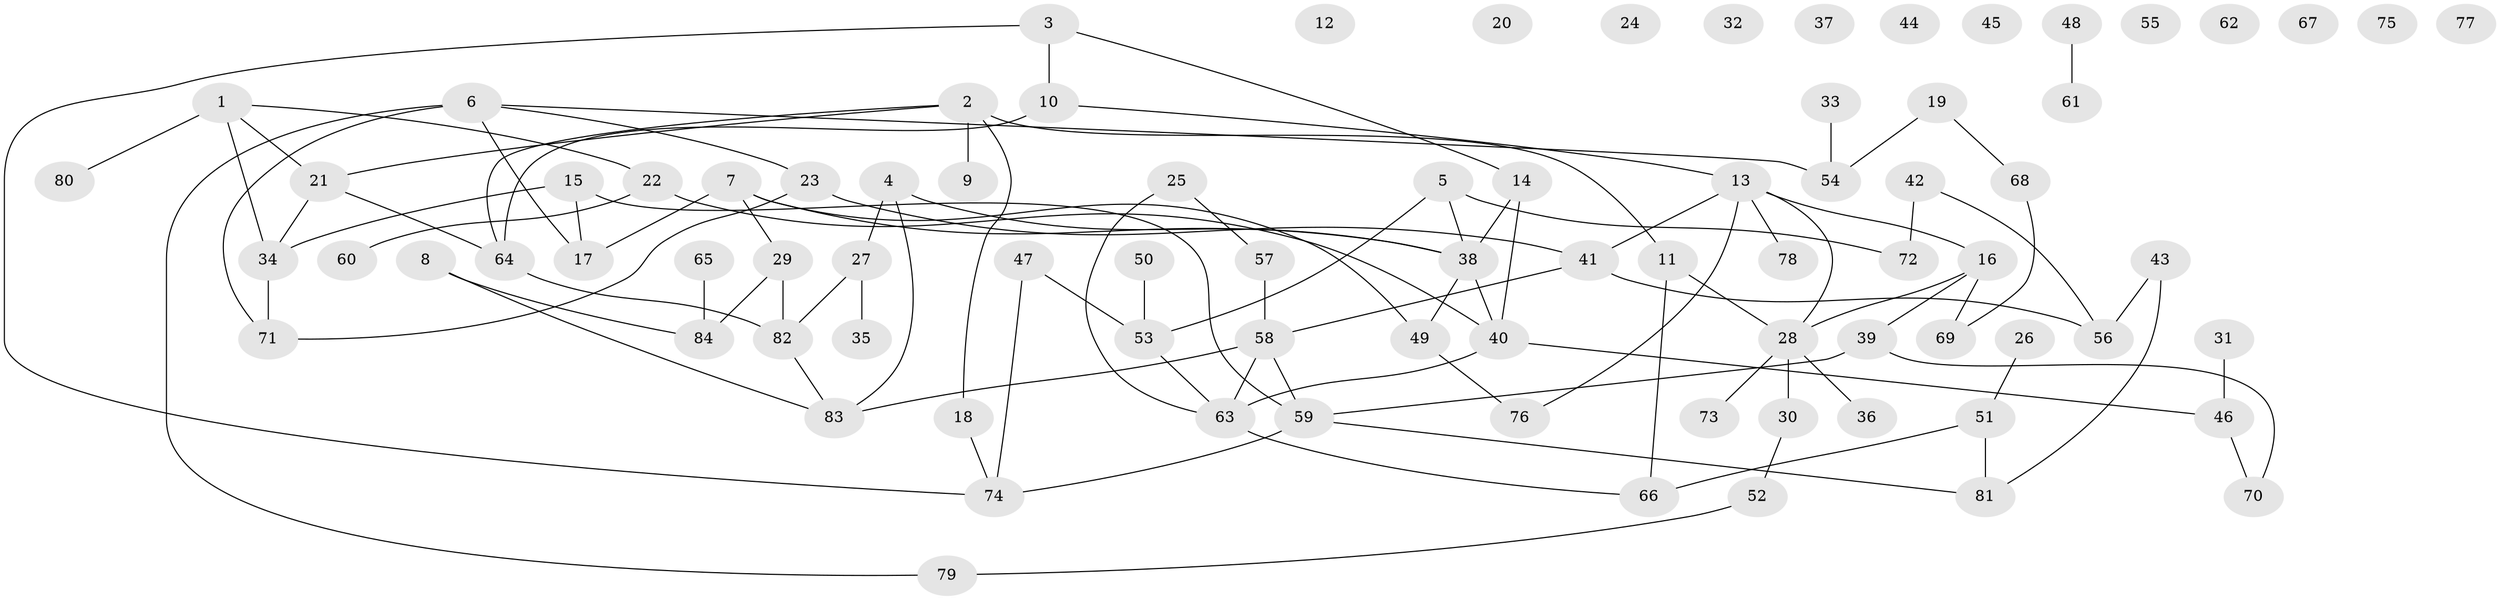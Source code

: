 // Generated by graph-tools (version 1.1) at 2025/25/03/09/25 03:25:24]
// undirected, 84 vertices, 102 edges
graph export_dot {
graph [start="1"]
  node [color=gray90,style=filled];
  1;
  2;
  3;
  4;
  5;
  6;
  7;
  8;
  9;
  10;
  11;
  12;
  13;
  14;
  15;
  16;
  17;
  18;
  19;
  20;
  21;
  22;
  23;
  24;
  25;
  26;
  27;
  28;
  29;
  30;
  31;
  32;
  33;
  34;
  35;
  36;
  37;
  38;
  39;
  40;
  41;
  42;
  43;
  44;
  45;
  46;
  47;
  48;
  49;
  50;
  51;
  52;
  53;
  54;
  55;
  56;
  57;
  58;
  59;
  60;
  61;
  62;
  63;
  64;
  65;
  66;
  67;
  68;
  69;
  70;
  71;
  72;
  73;
  74;
  75;
  76;
  77;
  78;
  79;
  80;
  81;
  82;
  83;
  84;
  1 -- 21;
  1 -- 22;
  1 -- 34;
  1 -- 80;
  2 -- 9;
  2 -- 11;
  2 -- 18;
  2 -- 21;
  2 -- 64;
  3 -- 10;
  3 -- 14;
  3 -- 74;
  4 -- 27;
  4 -- 38;
  4 -- 83;
  5 -- 38;
  5 -- 53;
  5 -- 72;
  6 -- 17;
  6 -- 23;
  6 -- 54;
  6 -- 71;
  6 -- 79;
  7 -- 17;
  7 -- 29;
  7 -- 38;
  7 -- 49;
  8 -- 83;
  8 -- 84;
  10 -- 13;
  10 -- 64;
  11 -- 28;
  11 -- 66;
  13 -- 16;
  13 -- 28;
  13 -- 41;
  13 -- 76;
  13 -- 78;
  14 -- 38;
  14 -- 40;
  15 -- 17;
  15 -- 34;
  15 -- 59;
  16 -- 28;
  16 -- 39;
  16 -- 69;
  18 -- 74;
  19 -- 54;
  19 -- 68;
  21 -- 34;
  21 -- 64;
  22 -- 40;
  22 -- 60;
  23 -- 41;
  23 -- 71;
  25 -- 57;
  25 -- 63;
  26 -- 51;
  27 -- 35;
  27 -- 82;
  28 -- 30;
  28 -- 36;
  28 -- 73;
  29 -- 82;
  29 -- 84;
  30 -- 52;
  31 -- 46;
  33 -- 54;
  34 -- 71;
  38 -- 40;
  38 -- 49;
  39 -- 59;
  39 -- 70;
  40 -- 46;
  40 -- 63;
  41 -- 56;
  41 -- 58;
  42 -- 56;
  42 -- 72;
  43 -- 56;
  43 -- 81;
  46 -- 70;
  47 -- 53;
  47 -- 74;
  48 -- 61;
  49 -- 76;
  50 -- 53;
  51 -- 66;
  51 -- 81;
  52 -- 79;
  53 -- 63;
  57 -- 58;
  58 -- 59;
  58 -- 63;
  58 -- 83;
  59 -- 74;
  59 -- 81;
  63 -- 66;
  64 -- 82;
  65 -- 84;
  68 -- 69;
  82 -- 83;
}
